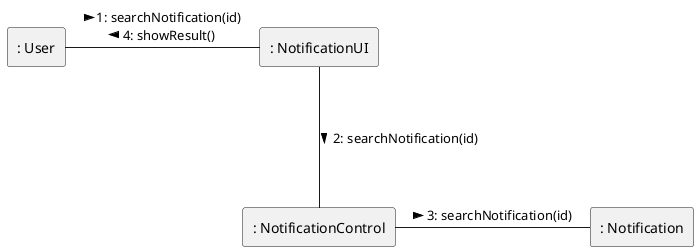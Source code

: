 @startuml uc2_show_announcement_c

rectangle ": User" as actor
rectangle ": NotificationUI" as view
rectangle ": NotificationControl" as control
rectangle ": Notification" as database

actor --r- view : > 1: searchNotification(id) \n 4: showResult() <
view --d- control : > 2: searchNotification(id)
control --r- database : > 3: searchNotification(id)

@enduml